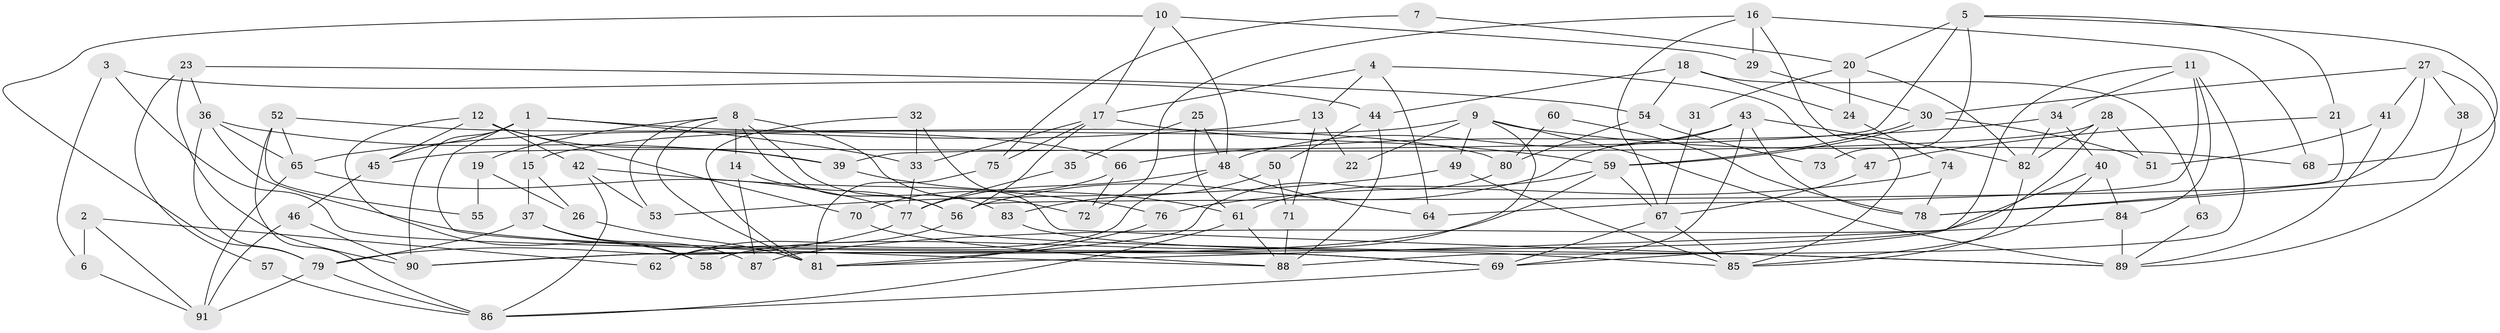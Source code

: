 // coarse degree distribution, {7: 0.125, 4: 0.3333333333333333, 3: 0.10416666666666667, 8: 0.125, 5: 0.16666666666666666, 9: 0.10416666666666667, 6: 0.020833333333333332, 2: 0.020833333333333332}
// Generated by graph-tools (version 1.1) at 2025/37/03/04/25 23:37:13]
// undirected, 91 vertices, 182 edges
graph export_dot {
  node [color=gray90,style=filled];
  1;
  2;
  3;
  4;
  5;
  6;
  7;
  8;
  9;
  10;
  11;
  12;
  13;
  14;
  15;
  16;
  17;
  18;
  19;
  20;
  21;
  22;
  23;
  24;
  25;
  26;
  27;
  28;
  29;
  30;
  31;
  32;
  33;
  34;
  35;
  36;
  37;
  38;
  39;
  40;
  41;
  42;
  43;
  44;
  45;
  46;
  47;
  48;
  49;
  50;
  51;
  52;
  53;
  54;
  55;
  56;
  57;
  58;
  59;
  60;
  61;
  62;
  63;
  64;
  65;
  66;
  67;
  68;
  69;
  70;
  71;
  72;
  73;
  74;
  75;
  76;
  77;
  78;
  79;
  80;
  81;
  82;
  83;
  84;
  85;
  86;
  87;
  88;
  89;
  90;
  91;
  1 -- 33;
  1 -- 90;
  1 -- 15;
  1 -- 45;
  1 -- 80;
  1 -- 88;
  2 -- 6;
  2 -- 91;
  2 -- 62;
  3 -- 69;
  3 -- 44;
  3 -- 6;
  4 -- 64;
  4 -- 17;
  4 -- 13;
  4 -- 47;
  5 -- 39;
  5 -- 21;
  5 -- 20;
  5 -- 68;
  5 -- 73;
  6 -- 91;
  7 -- 20;
  7 -- 75;
  8 -- 56;
  8 -- 72;
  8 -- 14;
  8 -- 19;
  8 -- 53;
  8 -- 81;
  8 -- 83;
  9 -- 15;
  9 -- 49;
  9 -- 22;
  9 -- 58;
  9 -- 68;
  9 -- 89;
  10 -- 79;
  10 -- 17;
  10 -- 29;
  10 -- 48;
  11 -- 84;
  11 -- 88;
  11 -- 34;
  11 -- 64;
  11 -- 69;
  12 -- 42;
  12 -- 58;
  12 -- 39;
  12 -- 45;
  12 -- 70;
  13 -- 65;
  13 -- 22;
  13 -- 71;
  14 -- 56;
  14 -- 87;
  15 -- 37;
  15 -- 26;
  16 -- 29;
  16 -- 68;
  16 -- 67;
  16 -- 72;
  16 -- 85;
  17 -- 59;
  17 -- 33;
  17 -- 56;
  17 -- 75;
  18 -- 44;
  18 -- 54;
  18 -- 24;
  18 -- 63;
  19 -- 26;
  19 -- 55;
  20 -- 82;
  20 -- 24;
  20 -- 31;
  21 -- 47;
  21 -- 56;
  23 -- 90;
  23 -- 36;
  23 -- 54;
  23 -- 57;
  24 -- 74;
  25 -- 48;
  25 -- 61;
  25 -- 35;
  26 -- 81;
  27 -- 30;
  27 -- 89;
  27 -- 38;
  27 -- 41;
  27 -- 78;
  28 -- 82;
  28 -- 45;
  28 -- 51;
  28 -- 81;
  29 -- 30;
  30 -- 51;
  30 -- 59;
  30 -- 59;
  31 -- 67;
  32 -- 81;
  32 -- 89;
  32 -- 33;
  33 -- 77;
  34 -- 82;
  34 -- 40;
  34 -- 66;
  35 -- 77;
  36 -- 65;
  36 -- 39;
  36 -- 69;
  36 -- 79;
  37 -- 87;
  37 -- 79;
  37 -- 58;
  38 -- 78;
  39 -- 61;
  40 -- 85;
  40 -- 84;
  40 -- 90;
  41 -- 89;
  41 -- 51;
  42 -- 86;
  42 -- 76;
  42 -- 53;
  43 -- 56;
  43 -- 69;
  43 -- 48;
  43 -- 78;
  43 -- 82;
  44 -- 88;
  44 -- 50;
  45 -- 46;
  46 -- 90;
  46 -- 91;
  47 -- 67;
  48 -- 62;
  48 -- 64;
  48 -- 77;
  49 -- 85;
  49 -- 53;
  50 -- 71;
  50 -- 83;
  52 -- 65;
  52 -- 86;
  52 -- 55;
  52 -- 66;
  54 -- 80;
  54 -- 73;
  56 -- 62;
  57 -- 86;
  59 -- 67;
  59 -- 61;
  59 -- 90;
  60 -- 78;
  60 -- 80;
  61 -- 88;
  61 -- 86;
  63 -- 89;
  65 -- 77;
  65 -- 91;
  66 -- 70;
  66 -- 72;
  67 -- 69;
  67 -- 85;
  69 -- 86;
  70 -- 88;
  71 -- 88;
  74 -- 78;
  74 -- 76;
  75 -- 81;
  76 -- 81;
  77 -- 79;
  77 -- 89;
  79 -- 86;
  79 -- 91;
  80 -- 81;
  82 -- 85;
  83 -- 85;
  84 -- 89;
  84 -- 87;
}
